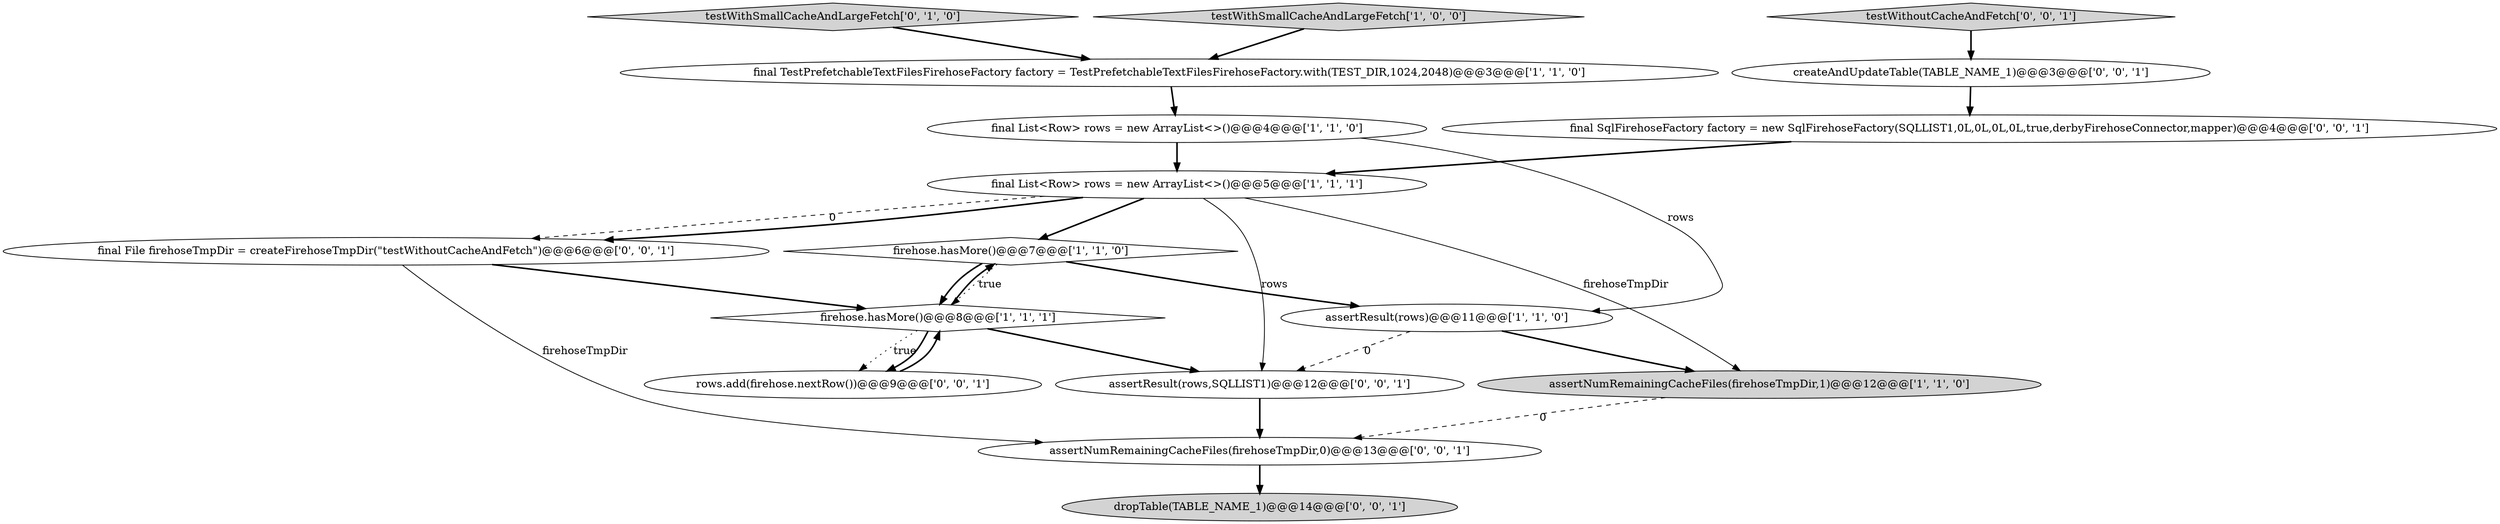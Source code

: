 digraph {
1 [style = filled, label = "firehose.hasMore()@@@7@@@['1', '1', '0']", fillcolor = white, shape = diamond image = "AAA0AAABBB1BBB"];
2 [style = filled, label = "testWithSmallCacheAndLargeFetch['1', '0', '0']", fillcolor = lightgray, shape = diamond image = "AAA0AAABBB1BBB"];
12 [style = filled, label = "dropTable(TABLE_NAME_1)@@@14@@@['0', '0', '1']", fillcolor = lightgray, shape = ellipse image = "AAA0AAABBB3BBB"];
8 [style = filled, label = "testWithSmallCacheAndLargeFetch['0', '1', '0']", fillcolor = lightgray, shape = diamond image = "AAA0AAABBB2BBB"];
11 [style = filled, label = "final File firehoseTmpDir = createFirehoseTmpDir(\"testWithoutCacheAndFetch\")@@@6@@@['0', '0', '1']", fillcolor = white, shape = ellipse image = "AAA0AAABBB3BBB"];
0 [style = filled, label = "firehose.hasMore()@@@8@@@['1', '1', '1']", fillcolor = white, shape = diamond image = "AAA0AAABBB1BBB"];
6 [style = filled, label = "final TestPrefetchableTextFilesFirehoseFactory factory = TestPrefetchableTextFilesFirehoseFactory.with(TEST_DIR,1024,2048)@@@3@@@['1', '1', '0']", fillcolor = white, shape = ellipse image = "AAA0AAABBB1BBB"];
4 [style = filled, label = "assertNumRemainingCacheFiles(firehoseTmpDir,1)@@@12@@@['1', '1', '0']", fillcolor = lightgray, shape = ellipse image = "AAA0AAABBB1BBB"];
3 [style = filled, label = "assertResult(rows)@@@11@@@['1', '1', '0']", fillcolor = white, shape = ellipse image = "AAA0AAABBB1BBB"];
9 [style = filled, label = "assertNumRemainingCacheFiles(firehoseTmpDir,0)@@@13@@@['0', '0', '1']", fillcolor = white, shape = ellipse image = "AAA0AAABBB3BBB"];
5 [style = filled, label = "final List<Row> rows = new ArrayList<>()@@@5@@@['1', '1', '1']", fillcolor = white, shape = ellipse image = "AAA0AAABBB1BBB"];
7 [style = filled, label = "final List<Row> rows = new ArrayList<>()@@@4@@@['1', '1', '0']", fillcolor = white, shape = ellipse image = "AAA0AAABBB1BBB"];
13 [style = filled, label = "rows.add(firehose.nextRow())@@@9@@@['0', '0', '1']", fillcolor = white, shape = ellipse image = "AAA0AAABBB3BBB"];
15 [style = filled, label = "createAndUpdateTable(TABLE_NAME_1)@@@3@@@['0', '0', '1']", fillcolor = white, shape = ellipse image = "AAA0AAABBB3BBB"];
10 [style = filled, label = "testWithoutCacheAndFetch['0', '0', '1']", fillcolor = lightgray, shape = diamond image = "AAA0AAABBB3BBB"];
16 [style = filled, label = "assertResult(rows,SQLLIST1)@@@12@@@['0', '0', '1']", fillcolor = white, shape = ellipse image = "AAA0AAABBB3BBB"];
14 [style = filled, label = "final SqlFirehoseFactory factory = new SqlFirehoseFactory(SQLLIST1,0L,0L,0L,0L,true,derbyFirehoseConnector,mapper)@@@4@@@['0', '0', '1']", fillcolor = white, shape = ellipse image = "AAA0AAABBB3BBB"];
14->5 [style = bold, label=""];
1->0 [style = dotted, label="true"];
3->16 [style = dashed, label="0"];
13->0 [style = bold, label=""];
4->9 [style = dashed, label="0"];
11->0 [style = bold, label=""];
5->1 [style = bold, label=""];
0->13 [style = dotted, label="true"];
8->6 [style = bold, label=""];
0->13 [style = bold, label=""];
0->1 [style = bold, label=""];
7->3 [style = solid, label="rows"];
5->11 [style = dashed, label="0"];
1->3 [style = bold, label=""];
15->14 [style = bold, label=""];
5->11 [style = bold, label=""];
11->9 [style = solid, label="firehoseTmpDir"];
7->5 [style = bold, label=""];
2->6 [style = bold, label=""];
5->16 [style = solid, label="rows"];
10->15 [style = bold, label=""];
6->7 [style = bold, label=""];
3->4 [style = bold, label=""];
5->4 [style = solid, label="firehoseTmpDir"];
9->12 [style = bold, label=""];
1->0 [style = bold, label=""];
16->9 [style = bold, label=""];
0->16 [style = bold, label=""];
}
